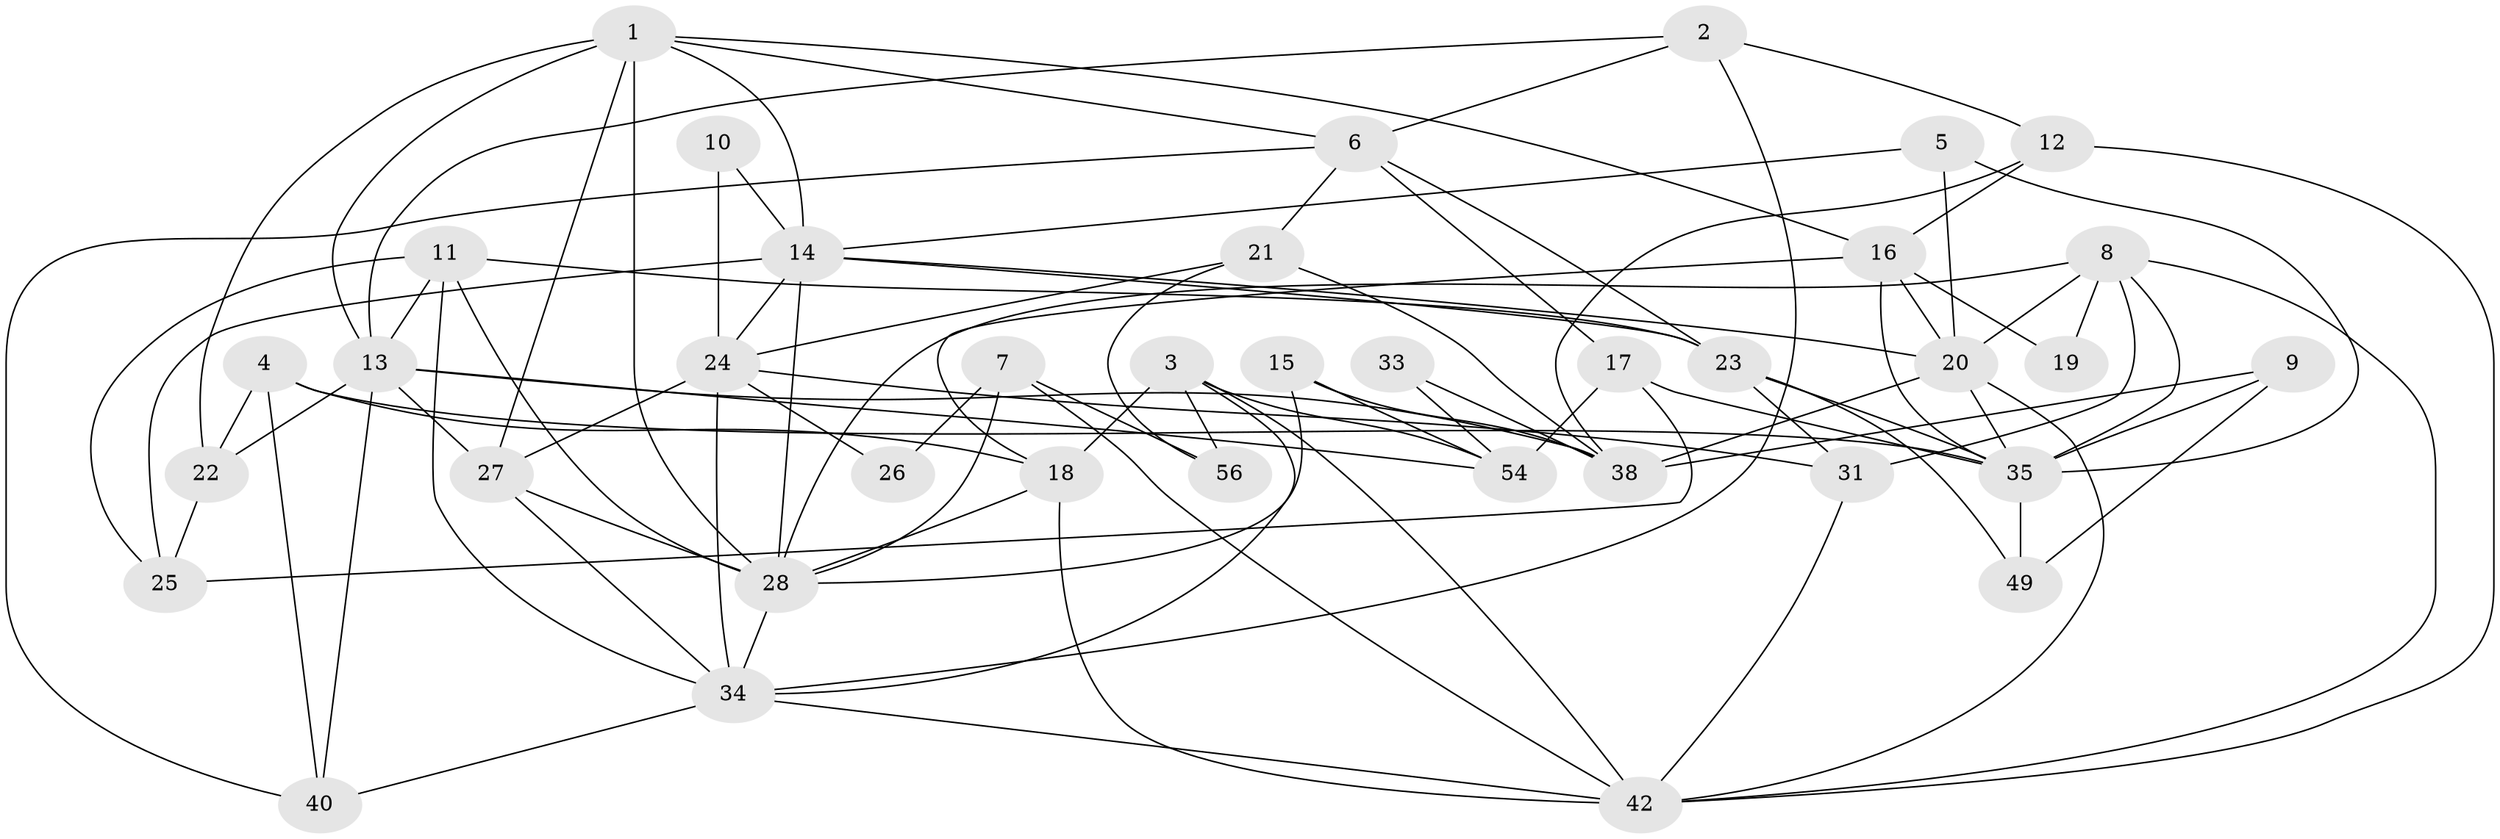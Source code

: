 // original degree distribution, {5: 0.1864406779661017, 4: 0.3559322033898305, 3: 0.2033898305084746, 2: 0.13559322033898305, 6: 0.06779661016949153, 7: 0.05084745762711865}
// Generated by graph-tools (version 1.1) at 2025/41/03/06/25 10:41:55]
// undirected, 38 vertices, 95 edges
graph export_dot {
graph [start="1"]
  node [color=gray90,style=filled];
  1 [super="+44"];
  2;
  3 [super="+52"];
  4 [super="+46"];
  5;
  6 [super="+43"];
  7 [super="+45"];
  8 [super="+57"];
  9;
  10;
  11 [super="+58"];
  12;
  13 [super="+30"];
  14 [super="+41"];
  15 [super="+51"];
  16 [super="+47"];
  17;
  18 [super="+53"];
  19;
  20 [super="+50"];
  21;
  22;
  23 [super="+39"];
  24 [super="+59"];
  25 [super="+32"];
  26;
  27;
  28 [super="+29"];
  31;
  33;
  34 [super="+37"];
  35 [super="+36"];
  38 [super="+48"];
  40;
  42 [super="+55"];
  49;
  54;
  56;
  1 -- 22;
  1 -- 6;
  1 -- 16;
  1 -- 14;
  1 -- 27;
  1 -- 28;
  1 -- 13;
  2 -- 6;
  2 -- 12;
  2 -- 34;
  2 -- 13;
  3 -- 42;
  3 -- 54;
  3 -- 34;
  3 -- 56;
  3 -- 18;
  4 -- 18 [weight=2];
  4 -- 22;
  4 -- 40;
  4 -- 35;
  5 -- 14;
  5 -- 20;
  5 -- 35;
  6 -- 23;
  6 -- 21;
  6 -- 40;
  6 -- 17;
  7 -- 56;
  7 -- 28;
  7 -- 26;
  7 -- 42;
  8 -- 42;
  8 -- 35;
  8 -- 19;
  8 -- 20;
  8 -- 28;
  8 -- 31;
  9 -- 38;
  9 -- 49;
  9 -- 35;
  10 -- 24;
  10 -- 14;
  11 -- 23;
  11 -- 34;
  11 -- 25;
  11 -- 28;
  11 -- 13;
  12 -- 42;
  12 -- 38;
  12 -- 16;
  13 -- 22;
  13 -- 40;
  13 -- 54;
  13 -- 38;
  13 -- 27;
  14 -- 24;
  14 -- 20 [weight=2];
  14 -- 28;
  14 -- 25;
  14 -- 23;
  15 -- 28;
  15 -- 54;
  15 -- 38;
  16 -- 35;
  16 -- 19;
  16 -- 20;
  16 -- 18;
  17 -- 35;
  17 -- 54;
  17 -- 25;
  18 -- 42;
  18 -- 28;
  20 -- 38;
  20 -- 35;
  20 -- 42;
  21 -- 56;
  21 -- 24;
  21 -- 38;
  22 -- 25;
  23 -- 35;
  23 -- 49;
  23 -- 31;
  24 -- 26;
  24 -- 34;
  24 -- 27;
  24 -- 31;
  27 -- 34;
  27 -- 28;
  28 -- 34;
  31 -- 42;
  33 -- 54;
  33 -- 38;
  34 -- 40;
  34 -- 42;
  35 -- 49;
}
